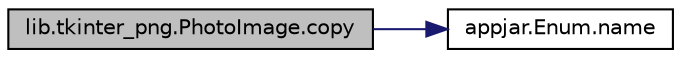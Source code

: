 digraph "lib.tkinter_png.PhotoImage.copy"
{
  edge [fontname="Helvetica",fontsize="10",labelfontname="Helvetica",labelfontsize="10"];
  node [fontname="Helvetica",fontsize="10",shape=record];
  rankdir="LR";
  Node0 [label="lib.tkinter_png.PhotoImage.copy",height=0.2,width=0.4,color="black", fillcolor="grey75", style="filled", fontcolor="black"];
  Node0 -> Node1 [color="midnightblue",fontsize="10",style="solid",fontname="Helvetica"];
  Node1 [label="appjar.Enum.name",height=0.2,width=0.4,color="black", fillcolor="white", style="filled",URL="$classappjar_1_1_enum.html#a9b6e97ebe09d5b42613fcb70faddadfa"];
}
